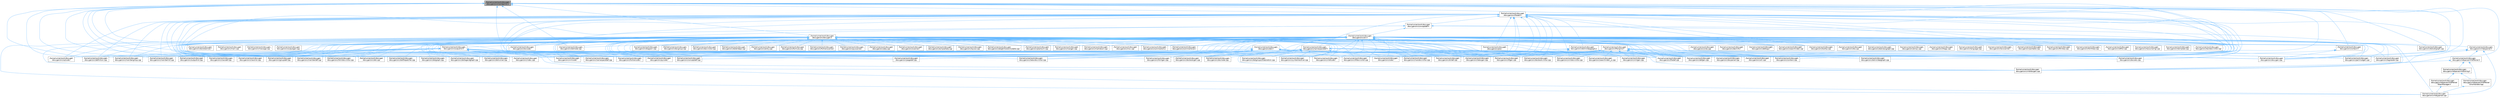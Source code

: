digraph "/home/runner/work/doxygen/doxygen/src/memberlist.h"
{
 // INTERACTIVE_SVG=YES
 // LATEX_PDF_SIZE
  bgcolor="transparent";
  edge [fontname=Helvetica,fontsize=10,labelfontname=Helvetica,labelfontsize=10];
  node [fontname=Helvetica,fontsize=10,shape=box,height=0.2,width=0.4];
  Node1 [label="/home/runner/work/doxygen\l/doxygen/src/memberlist.h",height=0.2,width=0.4,color="gray40", fillcolor="grey60", style="filled", fontcolor="black",tooltip=" "];
  Node1 -> Node2 [dir="back",color="steelblue1",style="solid"];
  Node2 [label="/home/runner/work/doxygen\l/doxygen/src/classdef.cpp",height=0.2,width=0.4,color="grey40", fillcolor="white", style="filled",URL="$de/d89/classdef_8cpp.html",tooltip=" "];
  Node1 -> Node3 [dir="back",color="steelblue1",style="solid"];
  Node3 [label="/home/runner/work/doxygen\l/doxygen/src/context.h",height=0.2,width=0.4,color="grey40", fillcolor="white", style="filled",URL="$dc/d1e/context_8h.html",tooltip=" "];
  Node3 -> Node4 [dir="back",color="steelblue1",style="solid"];
  Node4 [label="/home/runner/work/doxygen\l/doxygen/src/context.cpp",height=0.2,width=0.4,color="grey40", fillcolor="white", style="filled",URL="$db/d12/context_8cpp.html",tooltip=" "];
  Node3 -> Node5 [dir="back",color="steelblue1",style="solid"];
  Node5 [label="/home/runner/work/doxygen\l/doxygen/src/doxygen.cpp",height=0.2,width=0.4,color="grey40", fillcolor="white", style="filled",URL="$dc/d98/doxygen_8cpp.html",tooltip=" "];
  Node1 -> Node6 [dir="back",color="steelblue1",style="solid"];
  Node6 [label="/home/runner/work/doxygen\l/doxygen/src/defgen.cpp",height=0.2,width=0.4,color="grey40", fillcolor="white", style="filled",URL="$d3/d17/defgen_8cpp.html",tooltip=" "];
  Node1 -> Node7 [dir="back",color="steelblue1",style="solid"];
  Node7 [label="/home/runner/work/doxygen\l/doxygen/src/definition.cpp",height=0.2,width=0.4,color="grey40", fillcolor="white", style="filled",URL="$d3/dea/definition_8cpp.html",tooltip=" "];
  Node1 -> Node8 [dir="back",color="steelblue1",style="solid"];
  Node8 [label="/home/runner/work/doxygen\l/doxygen/src/docbookgen.cpp",height=0.2,width=0.4,color="grey40", fillcolor="white", style="filled",URL="$d8/d29/docbookgen_8cpp.html",tooltip=" "];
  Node1 -> Node9 [dir="back",color="steelblue1",style="solid"];
  Node9 [label="/home/runner/work/doxygen\l/doxygen/src/dotcallgraph.cpp",height=0.2,width=0.4,color="grey40", fillcolor="white", style="filled",URL="$d4/dd5/dotcallgraph_8cpp.html",tooltip=" "];
  Node1 -> Node10 [dir="back",color="steelblue1",style="solid"];
  Node10 [label="/home/runner/work/doxygen\l/doxygen/src/dotnode.cpp",height=0.2,width=0.4,color="grey40", fillcolor="white", style="filled",URL="$df/d58/dotnode_8cpp.html",tooltip=" "];
  Node1 -> Node5 [dir="back",color="steelblue1",style="solid"];
  Node1 -> Node11 [dir="back",color="steelblue1",style="solid"];
  Node11 [label="/home/runner/work/doxygen\l/doxygen/src/doxygen.h",height=0.2,width=0.4,color="grey40", fillcolor="white", style="filled",URL="$d1/da1/doxygen_8h.html",tooltip=" "];
  Node11 -> Node2 [dir="back",color="steelblue1",style="solid"];
  Node11 -> Node12 [dir="back",color="steelblue1",style="solid"];
  Node12 [label="/home/runner/work/doxygen\l/doxygen/src/classlist.cpp",height=0.2,width=0.4,color="grey40", fillcolor="white", style="filled",URL="$d6/d10/classlist_8cpp.html",tooltip=" "];
  Node11 -> Node13 [dir="back",color="steelblue1",style="solid"];
  Node13 [label="/home/runner/work/doxygen\l/doxygen/src/code.l",height=0.2,width=0.4,color="grey40", fillcolor="white", style="filled",URL="$da/d1f/code_8l.html",tooltip=" "];
  Node11 -> Node14 [dir="back",color="steelblue1",style="solid"];
  Node14 [label="/home/runner/work/doxygen\l/doxygen/src/commentcnv.l",height=0.2,width=0.4,color="grey40", fillcolor="white", style="filled",URL="$d0/d47/commentcnv_8l.html",tooltip=" "];
  Node11 -> Node15 [dir="back",color="steelblue1",style="solid"];
  Node15 [label="/home/runner/work/doxygen\l/doxygen/src/commentscan.l",height=0.2,width=0.4,color="grey40", fillcolor="white", style="filled",URL="$d7/d5f/commentscan_8l.html",tooltip=" "];
  Node11 -> Node16 [dir="back",color="steelblue1",style="solid"];
  Node16 [label="/home/runner/work/doxygen\l/doxygen/src/conceptdef.cpp",height=0.2,width=0.4,color="grey40", fillcolor="white", style="filled",URL="$d8/d0a/conceptdef_8cpp.html",tooltip=" "];
  Node11 -> Node4 [dir="back",color="steelblue1",style="solid"];
  Node11 -> Node6 [dir="back",color="steelblue1",style="solid"];
  Node11 -> Node7 [dir="back",color="steelblue1",style="solid"];
  Node11 -> Node17 [dir="back",color="steelblue1",style="solid"];
  Node17 [label="/home/runner/work/doxygen\l/doxygen/src/diagram.cpp",height=0.2,width=0.4,color="grey40", fillcolor="white", style="filled",URL="$da/d0d/diagram_8cpp.html",tooltip=" "];
  Node11 -> Node18 [dir="back",color="steelblue1",style="solid"];
  Node18 [label="/home/runner/work/doxygen\l/doxygen/src/dirdef.cpp",height=0.2,width=0.4,color="grey40", fillcolor="white", style="filled",URL="$d8/d52/dirdef_8cpp.html",tooltip=" "];
  Node11 -> Node8 [dir="back",color="steelblue1",style="solid"];
  Node11 -> Node19 [dir="back",color="steelblue1",style="solid"];
  Node19 [label="/home/runner/work/doxygen\l/doxygen/src/docbookvisitor.cpp",height=0.2,width=0.4,color="grey40", fillcolor="white", style="filled",URL="$dc/d05/docbookvisitor_8cpp.html",tooltip=" "];
  Node11 -> Node20 [dir="back",color="steelblue1",style="solid"];
  Node20 [label="/home/runner/work/doxygen\l/doxygen/src/docgroup.cpp",height=0.2,width=0.4,color="grey40", fillcolor="white", style="filled",URL="$d3/d36/docgroup_8cpp.html",tooltip=" "];
  Node11 -> Node21 [dir="back",color="steelblue1",style="solid"];
  Node21 [label="/home/runner/work/doxygen\l/doxygen/src/docnode.cpp",height=0.2,width=0.4,color="grey40", fillcolor="white", style="filled",URL="$d0/d2b/docnode_8cpp.html",tooltip=" "];
  Node11 -> Node22 [dir="back",color="steelblue1",style="solid"];
  Node22 [label="/home/runner/work/doxygen\l/doxygen/src/docparser.cpp",height=0.2,width=0.4,color="grey40", fillcolor="white", style="filled",URL="$da/d17/docparser_8cpp.html",tooltip=" "];
  Node11 -> Node23 [dir="back",color="steelblue1",style="solid"];
  Node23 [label="/home/runner/work/doxygen\l/doxygen/src/docsets.cpp",height=0.2,width=0.4,color="grey40", fillcolor="white", style="filled",URL="$d7/d8f/docsets_8cpp.html",tooltip=" "];
  Node11 -> Node24 [dir="back",color="steelblue1",style="solid"];
  Node24 [label="/home/runner/work/doxygen\l/doxygen/src/doctokenizer.l",height=0.2,width=0.4,color="grey40", fillcolor="white", style="filled",URL="$d1/d39/doctokenizer_8l.html",tooltip=" "];
  Node11 -> Node25 [dir="back",color="steelblue1",style="solid"];
  Node25 [label="/home/runner/work/doxygen\l/doxygen/src/docvisitor.cpp",height=0.2,width=0.4,color="grey40", fillcolor="white", style="filled",URL="$da/d39/docvisitor_8cpp.html",tooltip=" "];
  Node11 -> Node26 [dir="back",color="steelblue1",style="solid"];
  Node26 [label="/home/runner/work/doxygen\l/doxygen/src/dot.cpp",height=0.2,width=0.4,color="grey40", fillcolor="white", style="filled",URL="$de/daa/dot_8cpp.html",tooltip=" "];
  Node11 -> Node27 [dir="back",color="steelblue1",style="solid"];
  Node27 [label="/home/runner/work/doxygen\l/doxygen/src/dot.h",height=0.2,width=0.4,color="grey40", fillcolor="white", style="filled",URL="$d6/d4a/dot_8h.html",tooltip=" "];
  Node27 -> Node2 [dir="back",color="steelblue1",style="solid"];
  Node27 -> Node4 [dir="back",color="steelblue1",style="solid"];
  Node27 -> Node6 [dir="back",color="steelblue1",style="solid"];
  Node27 -> Node18 [dir="back",color="steelblue1",style="solid"];
  Node27 -> Node8 [dir="back",color="steelblue1",style="solid"];
  Node27 -> Node19 [dir="back",color="steelblue1",style="solid"];
  Node27 -> Node26 [dir="back",color="steelblue1",style="solid"];
  Node27 -> Node28 [dir="back",color="steelblue1",style="solid"];
  Node28 [label="/home/runner/work/doxygen\l/doxygen/src/dotfilepatcher.cpp",height=0.2,width=0.4,color="grey40", fillcolor="white", style="filled",URL="$d9/d92/dotfilepatcher_8cpp.html",tooltip=" "];
  Node27 -> Node29 [dir="back",color="steelblue1",style="solid"];
  Node29 [label="/home/runner/work/doxygen\l/doxygen/src/dotgraph.cpp",height=0.2,width=0.4,color="grey40", fillcolor="white", style="filled",URL="$de/d45/dotgraph_8cpp.html",tooltip=" "];
  Node27 -> Node30 [dir="back",color="steelblue1",style="solid"];
  Node30 [label="/home/runner/work/doxygen\l/doxygen/src/dotlegendgraph.cpp",height=0.2,width=0.4,color="grey40", fillcolor="white", style="filled",URL="$d4/d33/dotlegendgraph_8cpp.html",tooltip=" "];
  Node27 -> Node31 [dir="back",color="steelblue1",style="solid"];
  Node31 [label="/home/runner/work/doxygen\l/doxygen/src/dotrunner.cpp",height=0.2,width=0.4,color="grey40", fillcolor="white", style="filled",URL="$d1/dfe/dotrunner_8cpp.html",tooltip=" "];
  Node27 -> Node5 [dir="back",color="steelblue1",style="solid"];
  Node27 -> Node32 [dir="back",color="steelblue1",style="solid"];
  Node32 [label="/home/runner/work/doxygen\l/doxygen/src/filedef.cpp",height=0.2,width=0.4,color="grey40", fillcolor="white", style="filled",URL="$d6/ddc/filedef_8cpp.html",tooltip=" "];
  Node27 -> Node33 [dir="back",color="steelblue1",style="solid"];
  Node33 [label="/home/runner/work/doxygen\l/doxygen/src/groupdef.cpp",height=0.2,width=0.4,color="grey40", fillcolor="white", style="filled",URL="$d6/d42/groupdef_8cpp.html",tooltip=" "];
  Node27 -> Node34 [dir="back",color="steelblue1",style="solid"];
  Node34 [label="/home/runner/work/doxygen\l/doxygen/src/htmldocvisitor.cpp",height=0.2,width=0.4,color="grey40", fillcolor="white", style="filled",URL="$da/db0/htmldocvisitor_8cpp.html",tooltip=" "];
  Node27 -> Node35 [dir="back",color="steelblue1",style="solid"];
  Node35 [label="/home/runner/work/doxygen\l/doxygen/src/htmlgen.cpp",height=0.2,width=0.4,color="grey40", fillcolor="white", style="filled",URL="$d8/d6e/htmlgen_8cpp.html",tooltip=" "];
  Node27 -> Node36 [dir="back",color="steelblue1",style="solid"];
  Node36 [label="/home/runner/work/doxygen\l/doxygen/src/index.cpp",height=0.2,width=0.4,color="grey40", fillcolor="white", style="filled",URL="$db/d14/index_8cpp.html",tooltip="This file contains functions for the various index pages."];
  Node27 -> Node37 [dir="back",color="steelblue1",style="solid"];
  Node37 [label="/home/runner/work/doxygen\l/doxygen/src/latexdocvisitor.cpp",height=0.2,width=0.4,color="grey40", fillcolor="white", style="filled",URL="$d1/d4e/latexdocvisitor_8cpp.html",tooltip=" "];
  Node27 -> Node38 [dir="back",color="steelblue1",style="solid"];
  Node38 [label="/home/runner/work/doxygen\l/doxygen/src/latexgen.cpp",height=0.2,width=0.4,color="grey40", fillcolor="white", style="filled",URL="$d4/d42/latexgen_8cpp.html",tooltip=" "];
  Node27 -> Node39 [dir="back",color="steelblue1",style="solid"];
  Node39 [label="/home/runner/work/doxygen\l/doxygen/src/mandocvisitor.cpp",height=0.2,width=0.4,color="grey40", fillcolor="white", style="filled",URL="$d8/dde/mandocvisitor_8cpp.html",tooltip=" "];
  Node27 -> Node40 [dir="back",color="steelblue1",style="solid"];
  Node40 [label="/home/runner/work/doxygen\l/doxygen/src/memberdef.cpp",height=0.2,width=0.4,color="grey40", fillcolor="white", style="filled",URL="$d0/d72/memberdef_8cpp.html",tooltip=" "];
  Node27 -> Node41 [dir="back",color="steelblue1",style="solid"];
  Node41 [label="/home/runner/work/doxygen\l/doxygen/src/rtfdocvisitor.cpp",height=0.2,width=0.4,color="grey40", fillcolor="white", style="filled",URL="$de/d9a/rtfdocvisitor_8cpp.html",tooltip=" "];
  Node27 -> Node42 [dir="back",color="steelblue1",style="solid"];
  Node42 [label="/home/runner/work/doxygen\l/doxygen/src/rtfgen.cpp",height=0.2,width=0.4,color="grey40", fillcolor="white", style="filled",URL="$d0/d9c/rtfgen_8cpp.html",tooltip=" "];
  Node27 -> Node43 [dir="back",color="steelblue1",style="solid"];
  Node43 [label="/home/runner/work/doxygen\l/doxygen/src/xmldocvisitor.cpp",height=0.2,width=0.4,color="grey40", fillcolor="white", style="filled",URL="$dd/db6/xmldocvisitor_8cpp.html",tooltip=" "];
  Node27 -> Node44 [dir="back",color="steelblue1",style="solid"];
  Node44 [label="/home/runner/work/doxygen\l/doxygen/src/xmlgen.cpp",height=0.2,width=0.4,color="grey40", fillcolor="white", style="filled",URL="$d0/dc3/xmlgen_8cpp.html",tooltip=" "];
  Node11 -> Node45 [dir="back",color="steelblue1",style="solid"];
  Node45 [label="/home/runner/work/doxygen\l/doxygen/src/dotdirdeps.cpp",height=0.2,width=0.4,color="grey40", fillcolor="white", style="filled",URL="$da/d45/dotdirdeps_8cpp.html",tooltip=" "];
  Node11 -> Node28 [dir="back",color="steelblue1",style="solid"];
  Node11 -> Node46 [dir="back",color="steelblue1",style="solid"];
  Node46 [label="/home/runner/work/doxygen\l/doxygen/src/dotgfxhierarchytable.cpp",height=0.2,width=0.4,color="grey40", fillcolor="white", style="filled",URL="$d4/d09/dotgfxhierarchytable_8cpp.html",tooltip=" "];
  Node11 -> Node29 [dir="back",color="steelblue1",style="solid"];
  Node11 -> Node47 [dir="back",color="steelblue1",style="solid"];
  Node47 [label="/home/runner/work/doxygen\l/doxygen/src/dotgroupcollaboration.cpp",height=0.2,width=0.4,color="grey40", fillcolor="white", style="filled",URL="$d1/d86/dotgroupcollaboration_8cpp.html",tooltip=" "];
  Node11 -> Node30 [dir="back",color="steelblue1",style="solid"];
  Node11 -> Node10 [dir="back",color="steelblue1",style="solid"];
  Node11 -> Node31 [dir="back",color="steelblue1",style="solid"];
  Node11 -> Node5 [dir="back",color="steelblue1",style="solid"];
  Node11 -> Node48 [dir="back",color="steelblue1",style="solid"];
  Node48 [label="/home/runner/work/doxygen\l/doxygen/src/eclipsehelp.cpp",height=0.2,width=0.4,color="grey40", fillcolor="white", style="filled",URL="$d8/d56/eclipsehelp_8cpp.html",tooltip=" "];
  Node11 -> Node49 [dir="back",color="steelblue1",style="solid"];
  Node49 [label="/home/runner/work/doxygen\l/doxygen/src/entry.cpp",height=0.2,width=0.4,color="grey40", fillcolor="white", style="filled",URL="$d2/dd2/entry_8cpp.html",tooltip=" "];
  Node11 -> Node32 [dir="back",color="steelblue1",style="solid"];
  Node11 -> Node50 [dir="back",color="steelblue1",style="solid"];
  Node50 [label="/home/runner/work/doxygen\l/doxygen/src/formula.cpp",height=0.2,width=0.4,color="grey40", fillcolor="white", style="filled",URL="$d7/d5b/formula_8cpp.html",tooltip=" "];
  Node11 -> Node51 [dir="back",color="steelblue1",style="solid"];
  Node51 [label="/home/runner/work/doxygen\l/doxygen/src/fortrancode.l",height=0.2,width=0.4,color="grey40", fillcolor="white", style="filled",URL="$d9/d5b/fortrancode_8l.html",tooltip=" "];
  Node11 -> Node52 [dir="back",color="steelblue1",style="solid"];
  Node52 [label="/home/runner/work/doxygen\l/doxygen/src/fortranscanner.l",height=0.2,width=0.4,color="grey40", fillcolor="white", style="filled",URL="$dd/d00/fortranscanner_8l.html",tooltip=" "];
  Node11 -> Node53 [dir="back",color="steelblue1",style="solid"];
  Node53 [label="/home/runner/work/doxygen\l/doxygen/src/ftvhelp.cpp",height=0.2,width=0.4,color="grey40", fillcolor="white", style="filled",URL="$db/d41/ftvhelp_8cpp.html",tooltip=" "];
  Node11 -> Node33 [dir="back",color="steelblue1",style="solid"];
  Node11 -> Node34 [dir="back",color="steelblue1",style="solid"];
  Node11 -> Node35 [dir="back",color="steelblue1",style="solid"];
  Node11 -> Node54 [dir="back",color="steelblue1",style="solid"];
  Node54 [label="/home/runner/work/doxygen\l/doxygen/src/htmlhelp.cpp",height=0.2,width=0.4,color="grey40", fillcolor="white", style="filled",URL="$d3/d4b/htmlhelp_8cpp.html",tooltip=" "];
  Node11 -> Node36 [dir="back",color="steelblue1",style="solid"];
  Node11 -> Node37 [dir="back",color="steelblue1",style="solid"];
  Node11 -> Node38 [dir="back",color="steelblue1",style="solid"];
  Node11 -> Node55 [dir="back",color="steelblue1",style="solid"];
  Node55 [label="/home/runner/work/doxygen\l/doxygen/src/layout.cpp",height=0.2,width=0.4,color="grey40", fillcolor="white", style="filled",URL="$db/d16/layout_8cpp.html",tooltip=" "];
  Node11 -> Node56 [dir="back",color="steelblue1",style="solid"];
  Node56 [label="/home/runner/work/doxygen\l/doxygen/src/lexcode.l",height=0.2,width=0.4,color="grey40", fillcolor="white", style="filled",URL="$d0/d7e/lexcode_8l.html",tooltip=" "];
  Node11 -> Node57 [dir="back",color="steelblue1",style="solid"];
  Node57 [label="/home/runner/work/doxygen\l/doxygen/src/main.cpp",height=0.2,width=0.4,color="grey40", fillcolor="white", style="filled",URL="$df/d0a/main_8cpp.html",tooltip="main entry point for doxygen"];
  Node11 -> Node39 [dir="back",color="steelblue1",style="solid"];
  Node11 -> Node58 [dir="back",color="steelblue1",style="solid"];
  Node58 [label="/home/runner/work/doxygen\l/doxygen/src/mangen.cpp",height=0.2,width=0.4,color="grey40", fillcolor="white", style="filled",URL="$d7/de7/mangen_8cpp.html",tooltip=" "];
  Node11 -> Node59 [dir="back",color="steelblue1",style="solid"];
  Node59 [label="/home/runner/work/doxygen\l/doxygen/src/markdown.cpp",height=0.2,width=0.4,color="grey40", fillcolor="white", style="filled",URL="$de/d04/markdown_8cpp.html",tooltip=" "];
  Node11 -> Node40 [dir="back",color="steelblue1",style="solid"];
  Node11 -> Node60 [dir="back",color="steelblue1",style="solid"];
  Node60 [label="/home/runner/work/doxygen\l/doxygen/src/membergroup.cpp",height=0.2,width=0.4,color="grey40", fillcolor="white", style="filled",URL="$d6/d18/membergroup_8cpp.html",tooltip=" "];
  Node11 -> Node61 [dir="back",color="steelblue1",style="solid"];
  Node61 [label="/home/runner/work/doxygen\l/doxygen/src/memberlist.cpp",height=0.2,width=0.4,color="grey40", fillcolor="white", style="filled",URL="$d0/d14/memberlist_8cpp.html",tooltip=" "];
  Node11 -> Node62 [dir="back",color="steelblue1",style="solid"];
  Node62 [label="/home/runner/work/doxygen\l/doxygen/src/message.cpp",height=0.2,width=0.4,color="grey40", fillcolor="white", style="filled",URL="$d8/d6a/message_8cpp.html",tooltip=" "];
  Node11 -> Node63 [dir="back",color="steelblue1",style="solid"];
  Node63 [label="/home/runner/work/doxygen\l/doxygen/src/msc.cpp",height=0.2,width=0.4,color="grey40", fillcolor="white", style="filled",URL="$db/d33/msc_8cpp.html",tooltip=" "];
  Node11 -> Node64 [dir="back",color="steelblue1",style="solid"];
  Node64 [label="/home/runner/work/doxygen\l/doxygen/src/namespacedef.cpp",height=0.2,width=0.4,color="grey40", fillcolor="white", style="filled",URL="$d7/d1c/namespacedef_8cpp.html",tooltip=" "];
  Node11 -> Node65 [dir="back",color="steelblue1",style="solid"];
  Node65 [label="/home/runner/work/doxygen\l/doxygen/src/outputgen.cpp",height=0.2,width=0.4,color="grey40", fillcolor="white", style="filled",URL="$d0/d17/outputgen_8cpp.html",tooltip=" "];
  Node11 -> Node66 [dir="back",color="steelblue1",style="solid"];
  Node66 [label="/home/runner/work/doxygen\l/doxygen/src/outputlist.cpp",height=0.2,width=0.4,color="grey40", fillcolor="white", style="filled",URL="$db/dd8/outputlist_8cpp.html",tooltip=" "];
  Node11 -> Node67 [dir="back",color="steelblue1",style="solid"];
  Node67 [label="/home/runner/work/doxygen\l/doxygen/src/outputlist.h",height=0.2,width=0.4,color="grey40", fillcolor="white", style="filled",URL="$d2/db9/outputlist_8h.html",tooltip=" "];
  Node67 -> Node2 [dir="back",color="steelblue1",style="solid"];
  Node67 -> Node12 [dir="back",color="steelblue1",style="solid"];
  Node67 -> Node13 [dir="back",color="steelblue1",style="solid"];
  Node67 -> Node16 [dir="back",color="steelblue1",style="solid"];
  Node67 -> Node7 [dir="back",color="steelblue1",style="solid"];
  Node67 -> Node18 [dir="back",color="steelblue1",style="solid"];
  Node67 -> Node5 [dir="back",color="steelblue1",style="solid"];
  Node67 -> Node32 [dir="back",color="steelblue1",style="solid"];
  Node67 -> Node51 [dir="back",color="steelblue1",style="solid"];
  Node67 -> Node33 [dir="back",color="steelblue1",style="solid"];
  Node67 -> Node36 [dir="back",color="steelblue1",style="solid"];
  Node67 -> Node40 [dir="back",color="steelblue1",style="solid"];
  Node67 -> Node60 [dir="back",color="steelblue1",style="solid"];
  Node67 -> Node61 [dir="back",color="steelblue1",style="solid"];
  Node67 -> Node64 [dir="back",color="steelblue1",style="solid"];
  Node67 -> Node66 [dir="back",color="steelblue1",style="solid"];
  Node67 -> Node68 [dir="back",color="steelblue1",style="solid"];
  Node68 [label="/home/runner/work/doxygen\l/doxygen/src/pagedef.cpp",height=0.2,width=0.4,color="grey40", fillcolor="white", style="filled",URL="$d9/db4/pagedef_8cpp.html",tooltip=" "];
  Node67 -> Node69 [dir="back",color="steelblue1",style="solid"];
  Node69 [label="/home/runner/work/doxygen\l/doxygen/src/pycode.l",height=0.2,width=0.4,color="grey40", fillcolor="white", style="filled",URL="$d3/ded/pycode_8l.html",tooltip=" "];
  Node67 -> Node70 [dir="back",color="steelblue1",style="solid"];
  Node70 [label="/home/runner/work/doxygen\l/doxygen/src/sqlcode.l",height=0.2,width=0.4,color="grey40", fillcolor="white", style="filled",URL="$d2/dda/sqlcode_8l.html",tooltip=" "];
  Node67 -> Node71 [dir="back",color="steelblue1",style="solid"];
  Node71 [label="/home/runner/work/doxygen\l/doxygen/src/util.cpp",height=0.2,width=0.4,color="grey40", fillcolor="white", style="filled",URL="$df/d2d/util_8cpp.html",tooltip=" "];
  Node67 -> Node72 [dir="back",color="steelblue1",style="solid"];
  Node72 [label="/home/runner/work/doxygen\l/doxygen/src/vhdlcode.l",height=0.2,width=0.4,color="grey40", fillcolor="white", style="filled",URL="$d5/d6a/vhdlcode_8l.html",tooltip=" "];
  Node67 -> Node73 [dir="back",color="steelblue1",style="solid"];
  Node73 [label="/home/runner/work/doxygen\l/doxygen/src/vhdldocgen.cpp",height=0.2,width=0.4,color="grey40", fillcolor="white", style="filled",URL="$de/dea/vhdldocgen_8cpp.html",tooltip=" "];
  Node67 -> Node74 [dir="back",color="steelblue1",style="solid"];
  Node74 [label="/home/runner/work/doxygen\l/doxygen/src/vhdljjparser.cpp",height=0.2,width=0.4,color="grey40", fillcolor="white", style="filled",URL="$d1/d86/vhdljjparser_8cpp.html",tooltip=" "];
  Node67 -> Node75 [dir="back",color="steelblue1",style="solid"];
  Node75 [label="/home/runner/work/doxygen\l/doxygen/src/xmlcode.l",height=0.2,width=0.4,color="grey40", fillcolor="white", style="filled",URL="$dc/dc1/xmlcode_8l.html",tooltip=" "];
  Node11 -> Node68 [dir="back",color="steelblue1",style="solid"];
  Node11 -> Node76 [dir="back",color="steelblue1",style="solid"];
  Node76 [label="/home/runner/work/doxygen\l/doxygen/src/perlmodgen.cpp",height=0.2,width=0.4,color="grey40", fillcolor="white", style="filled",URL="$de/dd0/perlmodgen_8cpp.html",tooltip=" "];
  Node11 -> Node77 [dir="back",color="steelblue1",style="solid"];
  Node77 [label="/home/runner/work/doxygen\l/doxygen/src/plantuml.cpp",height=0.2,width=0.4,color="grey40", fillcolor="white", style="filled",URL="$d7/d5b/plantuml_8cpp.html",tooltip=" "];
  Node11 -> Node78 [dir="back",color="steelblue1",style="solid"];
  Node78 [label="/home/runner/work/doxygen\l/doxygen/src/pre.l",height=0.2,width=0.4,color="grey40", fillcolor="white", style="filled",URL="$d0/da7/pre_8l.html",tooltip=" "];
  Node11 -> Node69 [dir="back",color="steelblue1",style="solid"];
  Node11 -> Node79 [dir="back",color="steelblue1",style="solid"];
  Node79 [label="/home/runner/work/doxygen\l/doxygen/src/pyscanner.l",height=0.2,width=0.4,color="grey40", fillcolor="white", style="filled",URL="$de/d2b/pyscanner_8l.html",tooltip=" "];
  Node11 -> Node80 [dir="back",color="steelblue1",style="solid"];
  Node80 [label="/home/runner/work/doxygen\l/doxygen/src/qhp.cpp",height=0.2,width=0.4,color="grey40", fillcolor="white", style="filled",URL="$d9/d45/qhp_8cpp.html",tooltip=" "];
  Node11 -> Node41 [dir="back",color="steelblue1",style="solid"];
  Node11 -> Node42 [dir="back",color="steelblue1",style="solid"];
  Node11 -> Node81 [dir="back",color="steelblue1",style="solid"];
  Node81 [label="/home/runner/work/doxygen\l/doxygen/src/scanner.l",height=0.2,width=0.4,color="grey40", fillcolor="white", style="filled",URL="$da/d11/scanner_8l.html",tooltip=" "];
  Node11 -> Node82 [dir="back",color="steelblue1",style="solid"];
  Node82 [label="/home/runner/work/doxygen\l/doxygen/src/searchindex.cpp",height=0.2,width=0.4,color="grey40", fillcolor="white", style="filled",URL="$d7/d79/searchindex_8cpp.html",tooltip=" "];
  Node11 -> Node83 [dir="back",color="steelblue1",style="solid"];
  Node83 [label="/home/runner/work/doxygen\l/doxygen/src/searchindex_js.cpp",height=0.2,width=0.4,color="grey40", fillcolor="white", style="filled",URL="$d9/d2f/searchindex__js_8cpp.html",tooltip=" "];
  Node11 -> Node70 [dir="back",color="steelblue1",style="solid"];
  Node11 -> Node84 [dir="back",color="steelblue1",style="solid"];
  Node84 [label="/home/runner/work/doxygen\l/doxygen/src/symbolresolver.cpp",height=0.2,width=0.4,color="grey40", fillcolor="white", style="filled",URL="$d2/d99/symbolresolver_8cpp.html",tooltip=" "];
  Node11 -> Node85 [dir="back",color="steelblue1",style="solid"];
  Node85 [label="/home/runner/work/doxygen\l/doxygen/src/tagreader.cpp",height=0.2,width=0.4,color="grey40", fillcolor="white", style="filled",URL="$d4/d7b/tagreader_8cpp.html",tooltip=" "];
  Node11 -> Node86 [dir="back",color="steelblue1",style="solid"];
  Node86 [label="/home/runner/work/doxygen\l/doxygen/src/tooltip.cpp",height=0.2,width=0.4,color="grey40", fillcolor="white", style="filled",URL="$d7/d56/tooltip_8cpp.html",tooltip=" "];
  Node11 -> Node71 [dir="back",color="steelblue1",style="solid"];
  Node11 -> Node72 [dir="back",color="steelblue1",style="solid"];
  Node11 -> Node73 [dir="back",color="steelblue1",style="solid"];
  Node11 -> Node74 [dir="back",color="steelblue1",style="solid"];
  Node11 -> Node75 [dir="back",color="steelblue1",style="solid"];
  Node11 -> Node43 [dir="back",color="steelblue1",style="solid"];
  Node11 -> Node44 [dir="back",color="steelblue1",style="solid"];
  Node1 -> Node32 [dir="back",color="steelblue1",style="solid"];
  Node1 -> Node87 [dir="back",color="steelblue1",style="solid"];
  Node87 [label="/home/runner/work/doxygen\l/doxygen/src/filedef.h",height=0.2,width=0.4,color="grey40", fillcolor="white", style="filled",URL="$d4/d3a/filedef_8h.html",tooltip=" "];
  Node87 -> Node2 [dir="back",color="steelblue1",style="solid"];
  Node87 -> Node13 [dir="back",color="steelblue1",style="solid"];
  Node87 -> Node88 [dir="back",color="steelblue1",style="solid"];
  Node88 [label="/home/runner/work/doxygen\l/doxygen/src/conceptdef.h",height=0.2,width=0.4,color="grey40", fillcolor="white", style="filled",URL="$da/df1/conceptdef_8h.html",tooltip=" "];
  Node88 -> Node16 [dir="back",color="steelblue1",style="solid"];
  Node88 -> Node5 [dir="back",color="steelblue1",style="solid"];
  Node88 -> Node32 [dir="back",color="steelblue1",style="solid"];
  Node88 -> Node64 [dir="back",color="steelblue1",style="solid"];
  Node88 -> Node89 [dir="back",color="steelblue1",style="solid"];
  Node89 [label="/home/runner/work/doxygen\l/doxygen/src/util.h",height=0.2,width=0.4,color="grey40", fillcolor="white", style="filled",URL="$d8/d3c/util_8h.html",tooltip="A bunch of utility functions."];
  Node89 -> Node90 [dir="back",color="steelblue1",style="solid"];
  Node90 [label="/home/runner/work/doxygen\l/doxygen/src/cite.cpp",height=0.2,width=0.4,color="grey40", fillcolor="white", style="filled",URL="$d5/d0b/cite_8cpp.html",tooltip=" "];
  Node89 -> Node2 [dir="back",color="steelblue1",style="solid"];
  Node89 -> Node12 [dir="back",color="steelblue1",style="solid"];
  Node89 -> Node13 [dir="back",color="steelblue1",style="solid"];
  Node89 -> Node14 [dir="back",color="steelblue1",style="solid"];
  Node89 -> Node15 [dir="back",color="steelblue1",style="solid"];
  Node89 -> Node16 [dir="back",color="steelblue1",style="solid"];
  Node89 -> Node4 [dir="back",color="steelblue1",style="solid"];
  Node89 -> Node91 [dir="back",color="steelblue1",style="solid"];
  Node91 [label="/home/runner/work/doxygen\l/doxygen/src/declinfo.l",height=0.2,width=0.4,color="grey40", fillcolor="white", style="filled",URL="$d8/d0f/declinfo_8l.html",tooltip=" "];
  Node89 -> Node92 [dir="back",color="steelblue1",style="solid"];
  Node92 [label="/home/runner/work/doxygen\l/doxygen/src/defargs.l",height=0.2,width=0.4,color="grey40", fillcolor="white", style="filled",URL="$de/df3/defargs_8l.html",tooltip=" "];
  Node89 -> Node6 [dir="back",color="steelblue1",style="solid"];
  Node89 -> Node7 [dir="back",color="steelblue1",style="solid"];
  Node89 -> Node93 [dir="back",color="steelblue1",style="solid"];
  Node93 [label="/home/runner/work/doxygen\l/doxygen/src/dia.cpp",height=0.2,width=0.4,color="grey40", fillcolor="white", style="filled",URL="$d1/df5/dia_8cpp.html",tooltip=" "];
  Node89 -> Node17 [dir="back",color="steelblue1",style="solid"];
  Node89 -> Node18 [dir="back",color="steelblue1",style="solid"];
  Node89 -> Node8 [dir="back",color="steelblue1",style="solid"];
  Node89 -> Node19 [dir="back",color="steelblue1",style="solid"];
  Node89 -> Node20 [dir="back",color="steelblue1",style="solid"];
  Node89 -> Node21 [dir="back",color="steelblue1",style="solid"];
  Node89 -> Node22 [dir="back",color="steelblue1",style="solid"];
  Node89 -> Node23 [dir="back",color="steelblue1",style="solid"];
  Node89 -> Node25 [dir="back",color="steelblue1",style="solid"];
  Node89 -> Node26 [dir="back",color="steelblue1",style="solid"];
  Node89 -> Node9 [dir="back",color="steelblue1",style="solid"];
  Node89 -> Node94 [dir="back",color="steelblue1",style="solid"];
  Node94 [label="/home/runner/work/doxygen\l/doxygen/src/dotclassgraph.cpp",height=0.2,width=0.4,color="grey40", fillcolor="white", style="filled",URL="$d4/dcd/dotclassgraph_8cpp.html",tooltip=" "];
  Node89 -> Node45 [dir="back",color="steelblue1",style="solid"];
  Node89 -> Node28 [dir="back",color="steelblue1",style="solid"];
  Node89 -> Node46 [dir="back",color="steelblue1",style="solid"];
  Node89 -> Node29 [dir="back",color="steelblue1",style="solid"];
  Node89 -> Node47 [dir="back",color="steelblue1",style="solid"];
  Node89 -> Node95 [dir="back",color="steelblue1",style="solid"];
  Node95 [label="/home/runner/work/doxygen\l/doxygen/src/dotincldepgraph.cpp",height=0.2,width=0.4,color="grey40", fillcolor="white", style="filled",URL="$da/d57/dotincldepgraph_8cpp.html",tooltip=" "];
  Node89 -> Node30 [dir="back",color="steelblue1",style="solid"];
  Node89 -> Node10 [dir="back",color="steelblue1",style="solid"];
  Node89 -> Node31 [dir="back",color="steelblue1",style="solid"];
  Node89 -> Node5 [dir="back",color="steelblue1",style="solid"];
  Node89 -> Node48 [dir="back",color="steelblue1",style="solid"];
  Node89 -> Node96 [dir="back",color="steelblue1",style="solid"];
  Node96 [label="/home/runner/work/doxygen\l/doxygen/src/emoji.cpp",height=0.2,width=0.4,color="grey40", fillcolor="white", style="filled",URL="$d2/d38/emoji_8cpp.html",tooltip=" "];
  Node89 -> Node49 [dir="back",color="steelblue1",style="solid"];
  Node89 -> Node32 [dir="back",color="steelblue1",style="solid"];
  Node89 -> Node97 [dir="back",color="steelblue1",style="solid"];
  Node97 [label="/home/runner/work/doxygen\l/doxygen/src/filename.h",height=0.2,width=0.4,color="grey40", fillcolor="white", style="filled",URL="$dc/dd6/filename_8h.html",tooltip=" "];
  Node97 -> Node13 [dir="back",color="steelblue1",style="solid"];
  Node97 -> Node4 [dir="back",color="steelblue1",style="solid"];
  Node97 -> Node6 [dir="back",color="steelblue1",style="solid"];
  Node97 -> Node18 [dir="back",color="steelblue1",style="solid"];
  Node97 -> Node8 [dir="back",color="steelblue1",style="solid"];
  Node97 -> Node19 [dir="back",color="steelblue1",style="solid"];
  Node97 -> Node5 [dir="back",color="steelblue1",style="solid"];
  Node97 -> Node32 [dir="back",color="steelblue1",style="solid"];
  Node97 -> Node36 [dir="back",color="steelblue1",style="solid"];
  Node97 -> Node38 [dir="back",color="steelblue1",style="solid"];
  Node97 -> Node76 [dir="back",color="steelblue1",style="solid"];
  Node97 -> Node42 [dir="back",color="steelblue1",style="solid"];
  Node97 -> Node83 [dir="back",color="steelblue1",style="solid"];
  Node97 -> Node85 [dir="back",color="steelblue1",style="solid"];
  Node97 -> Node71 [dir="back",color="steelblue1",style="solid"];
  Node97 -> Node73 [dir="back",color="steelblue1",style="solid"];
  Node97 -> Node43 [dir="back",color="steelblue1",style="solid"];
  Node97 -> Node44 [dir="back",color="steelblue1",style="solid"];
  Node89 -> Node50 [dir="back",color="steelblue1",style="solid"];
  Node89 -> Node51 [dir="back",color="steelblue1",style="solid"];
  Node89 -> Node52 [dir="back",color="steelblue1",style="solid"];
  Node89 -> Node53 [dir="back",color="steelblue1",style="solid"];
  Node89 -> Node33 [dir="back",color="steelblue1",style="solid"];
  Node89 -> Node98 [dir="back",color="steelblue1",style="solid"];
  Node98 [label="/home/runner/work/doxygen\l/doxygen/src/htags.cpp",height=0.2,width=0.4,color="grey40", fillcolor="white", style="filled",URL="$d9/db7/htags_8cpp.html",tooltip=" "];
  Node89 -> Node34 [dir="back",color="steelblue1",style="solid"];
  Node89 -> Node35 [dir="back",color="steelblue1",style="solid"];
  Node89 -> Node54 [dir="back",color="steelblue1",style="solid"];
  Node89 -> Node36 [dir="back",color="steelblue1",style="solid"];
  Node89 -> Node99 [dir="back",color="steelblue1",style="solid"];
  Node99 [label="/home/runner/work/doxygen\l/doxygen/src/language.cpp",height=0.2,width=0.4,color="grey40", fillcolor="white", style="filled",URL="$d2/d48/language_8cpp.html",tooltip=" "];
  Node89 -> Node37 [dir="back",color="steelblue1",style="solid"];
  Node89 -> Node38 [dir="back",color="steelblue1",style="solid"];
  Node89 -> Node55 [dir="back",color="steelblue1",style="solid"];
  Node89 -> Node100 [dir="back",color="steelblue1",style="solid"];
  Node100 [label="/home/runner/work/doxygen\l/doxygen/src/lexscanner.l",height=0.2,width=0.4,color="grey40", fillcolor="white", style="filled",URL="$d4/d7d/lexscanner_8l.html",tooltip=" "];
  Node89 -> Node39 [dir="back",color="steelblue1",style="solid"];
  Node89 -> Node58 [dir="back",color="steelblue1",style="solid"];
  Node89 -> Node59 [dir="back",color="steelblue1",style="solid"];
  Node89 -> Node40 [dir="back",color="steelblue1",style="solid"];
  Node89 -> Node60 [dir="back",color="steelblue1",style="solid"];
  Node89 -> Node61 [dir="back",color="steelblue1",style="solid"];
  Node89 -> Node63 [dir="back",color="steelblue1",style="solid"];
  Node89 -> Node64 [dir="back",color="steelblue1",style="solid"];
  Node89 -> Node68 [dir="back",color="steelblue1",style="solid"];
  Node89 -> Node76 [dir="back",color="steelblue1",style="solid"];
  Node89 -> Node77 [dir="back",color="steelblue1",style="solid"];
  Node89 -> Node101 [dir="back",color="steelblue1",style="solid"];
  Node101 [label="/home/runner/work/doxygen\l/doxygen/src/portable.cpp",height=0.2,width=0.4,color="grey40", fillcolor="white", style="filled",URL="$d0/d1c/portable_8cpp.html",tooltip=" "];
  Node89 -> Node78 [dir="back",color="steelblue1",style="solid"];
  Node89 -> Node69 [dir="back",color="steelblue1",style="solid"];
  Node89 -> Node79 [dir="back",color="steelblue1",style="solid"];
  Node89 -> Node80 [dir="back",color="steelblue1",style="solid"];
  Node89 -> Node102 [dir="back",color="steelblue1",style="solid"];
  Node102 [label="/home/runner/work/doxygen\l/doxygen/src/reflist.cpp",height=0.2,width=0.4,color="grey40", fillcolor="white", style="filled",URL="$d4/d09/reflist_8cpp.html",tooltip=" "];
  Node89 -> Node103 [dir="back",color="steelblue1",style="solid"];
  Node103 [label="/home/runner/work/doxygen\l/doxygen/src/resourcemgr.cpp",height=0.2,width=0.4,color="grey40", fillcolor="white", style="filled",URL="$d6/dde/resourcemgr_8cpp.html",tooltip=" "];
  Node89 -> Node41 [dir="back",color="steelblue1",style="solid"];
  Node89 -> Node42 [dir="back",color="steelblue1",style="solid"];
  Node89 -> Node81 [dir="back",color="steelblue1",style="solid"];
  Node89 -> Node82 [dir="back",color="steelblue1",style="solid"];
  Node89 -> Node83 [dir="back",color="steelblue1",style="solid"];
  Node89 -> Node70 [dir="back",color="steelblue1",style="solid"];
  Node89 -> Node84 [dir="back",color="steelblue1",style="solid"];
  Node89 -> Node85 [dir="back",color="steelblue1",style="solid"];
  Node89 -> Node104 [dir="back",color="steelblue1",style="solid"];
  Node104 [label="/home/runner/work/doxygen\l/doxygen/src/template.cpp",height=0.2,width=0.4,color="grey40", fillcolor="white", style="filled",URL="$df/d54/template_8cpp.html",tooltip=" "];
  Node89 -> Node105 [dir="back",color="steelblue1",style="solid"];
  Node105 [label="/home/runner/work/doxygen\l/doxygen/src/textdocvisitor.cpp",height=0.2,width=0.4,color="grey40", fillcolor="white", style="filled",URL="$d3/da6/textdocvisitor_8cpp.html",tooltip=" "];
  Node89 -> Node86 [dir="back",color="steelblue1",style="solid"];
  Node89 -> Node71 [dir="back",color="steelblue1",style="solid"];
  Node89 -> Node72 [dir="back",color="steelblue1",style="solid"];
  Node89 -> Node73 [dir="back",color="steelblue1",style="solid"];
  Node89 -> Node74 [dir="back",color="steelblue1",style="solid"];
  Node89 -> Node106 [dir="back",color="steelblue1",style="solid"];
  Node106 [label="/home/runner/work/doxygen\l/doxygen/src/vhdljjparser.h",height=0.2,width=0.4,color="grey40", fillcolor="white", style="filled",URL="$d2/d55/vhdljjparser_8h.html",tooltip=" "];
  Node106 -> Node5 [dir="back",color="steelblue1",style="solid"];
  Node106 -> Node73 [dir="back",color="steelblue1",style="solid"];
  Node106 -> Node74 [dir="back",color="steelblue1",style="solid"];
  Node106 -> Node107 [dir="back",color="steelblue1",style="solid"];
  Node107 [label="/home/runner/work/doxygen\l/doxygen/vhdlparser/VhdlParser.h",height=0.2,width=0.4,color="grey40", fillcolor="white", style="filled",URL="$d5/df9/_vhdl_parser_8h.html",tooltip=" "];
  Node107 -> Node73 [dir="back",color="steelblue1",style="solid"];
  Node107 -> Node108 [dir="back",color="steelblue1",style="solid"];
  Node108 [label="/home/runner/work/doxygen\l/doxygen/vhdlparser/VhdlParser\lErrorHandler.hpp",height=0.2,width=0.4,color="grey40", fillcolor="white", style="filled",URL="$d2/dc3/_vhdl_parser_error_handler_8hpp.html",tooltip=" "];
  Node108 -> Node74 [dir="back",color="steelblue1",style="solid"];
  Node107 -> Node109 [dir="back",color="steelblue1",style="solid"];
  Node109 [label="/home/runner/work/doxygen\l/doxygen/vhdlparser/vhdlstring.h",height=0.2,width=0.4,color="grey40", fillcolor="white", style="filled",URL="$d9/d48/vhdlstring_8h.html",tooltip=" "];
  Node109 -> Node108 [dir="back",color="steelblue1",style="solid"];
  Node109 -> Node110 [dir="back",color="steelblue1",style="solid"];
  Node110 [label="/home/runner/work/doxygen\l/doxygen/vhdlparser/VhdlParser\lTokenManager.h",height=0.2,width=0.4,color="grey40", fillcolor="white", style="filled",URL="$d7/dad/_vhdl_parser_token_manager_8h.html",tooltip=" "];
  Node110 -> Node74 [dir="back",color="steelblue1",style="solid"];
  Node89 -> Node75 [dir="back",color="steelblue1",style="solid"];
  Node89 -> Node43 [dir="back",color="steelblue1",style="solid"];
  Node89 -> Node44 [dir="back",color="steelblue1",style="solid"];
  Node87 -> Node4 [dir="back",color="steelblue1",style="solid"];
  Node87 -> Node6 [dir="back",color="steelblue1",style="solid"];
  Node87 -> Node7 [dir="back",color="steelblue1",style="solid"];
  Node87 -> Node18 [dir="back",color="steelblue1",style="solid"];
  Node87 -> Node19 [dir="back",color="steelblue1",style="solid"];
  Node87 -> Node22 [dir="back",color="steelblue1",style="solid"];
  Node87 -> Node23 [dir="back",color="steelblue1",style="solid"];
  Node87 -> Node111 [dir="back",color="steelblue1",style="solid"];
  Node111 [label="/home/runner/work/doxygen\l/doxygen/src/dotincldepgraph.h",height=0.2,width=0.4,color="grey40", fillcolor="white", style="filled",URL="$dd/d8c/dotincldepgraph_8h.html",tooltip=" "];
  Node111 -> Node4 [dir="back",color="steelblue1",style="solid"];
  Node111 -> Node8 [dir="back",color="steelblue1",style="solid"];
  Node111 -> Node95 [dir="back",color="steelblue1",style="solid"];
  Node111 -> Node32 [dir="back",color="steelblue1",style="solid"];
  Node111 -> Node35 [dir="back",color="steelblue1",style="solid"];
  Node111 -> Node38 [dir="back",color="steelblue1",style="solid"];
  Node111 -> Node42 [dir="back",color="steelblue1",style="solid"];
  Node111 -> Node44 [dir="back",color="steelblue1",style="solid"];
  Node87 -> Node32 [dir="back",color="steelblue1",style="solid"];
  Node87 -> Node51 [dir="back",color="steelblue1",style="solid"];
  Node87 -> Node53 [dir="back",color="steelblue1",style="solid"];
  Node87 -> Node33 [dir="back",color="steelblue1",style="solid"];
  Node87 -> Node34 [dir="back",color="steelblue1",style="solid"];
  Node87 -> Node54 [dir="back",color="steelblue1",style="solid"];
  Node87 -> Node36 [dir="back",color="steelblue1",style="solid"];
  Node87 -> Node37 [dir="back",color="steelblue1",style="solid"];
  Node87 -> Node56 [dir="back",color="steelblue1",style="solid"];
  Node87 -> Node39 [dir="back",color="steelblue1",style="solid"];
  Node87 -> Node40 [dir="back",color="steelblue1",style="solid"];
  Node87 -> Node60 [dir="back",color="steelblue1",style="solid"];
  Node87 -> Node61 [dir="back",color="steelblue1",style="solid"];
  Node87 -> Node112 [dir="back",color="steelblue1",style="solid"];
  Node112 [label="/home/runner/work/doxygen\l/doxygen/src/namespacedef.h",height=0.2,width=0.4,color="grey40", fillcolor="white", style="filled",URL="$d7/d97/namespacedef_8h.html",tooltip=" "];
  Node112 -> Node2 [dir="back",color="steelblue1",style="solid"];
  Node112 -> Node13 [dir="back",color="steelblue1",style="solid"];
  Node112 -> Node16 [dir="back",color="steelblue1",style="solid"];
  Node112 -> Node4 [dir="back",color="steelblue1",style="solid"];
  Node112 -> Node6 [dir="back",color="steelblue1",style="solid"];
  Node112 -> Node7 [dir="back",color="steelblue1",style="solid"];
  Node112 -> Node8 [dir="back",color="steelblue1",style="solid"];
  Node112 -> Node21 [dir="back",color="steelblue1",style="solid"];
  Node112 -> Node22 [dir="back",color="steelblue1",style="solid"];
  Node112 -> Node23 [dir="back",color="steelblue1",style="solid"];
  Node112 -> Node47 [dir="back",color="steelblue1",style="solid"];
  Node112 -> Node5 [dir="back",color="steelblue1",style="solid"];
  Node112 -> Node32 [dir="back",color="steelblue1",style="solid"];
  Node112 -> Node51 [dir="back",color="steelblue1",style="solid"];
  Node112 -> Node33 [dir="back",color="steelblue1",style="solid"];
  Node112 -> Node36 [dir="back",color="steelblue1",style="solid"];
  Node112 -> Node38 [dir="back",color="steelblue1",style="solid"];
  Node112 -> Node40 [dir="back",color="steelblue1",style="solid"];
  Node112 -> Node60 [dir="back",color="steelblue1",style="solid"];
  Node112 -> Node61 [dir="back",color="steelblue1",style="solid"];
  Node112 -> Node64 [dir="back",color="steelblue1",style="solid"];
  Node112 -> Node68 [dir="back",color="steelblue1",style="solid"];
  Node112 -> Node76 [dir="back",color="steelblue1",style="solid"];
  Node112 -> Node69 [dir="back",color="steelblue1",style="solid"];
  Node112 -> Node42 [dir="back",color="steelblue1",style="solid"];
  Node112 -> Node83 [dir="back",color="steelblue1",style="solid"];
  Node112 -> Node84 [dir="back",color="steelblue1",style="solid"];
  Node112 -> Node71 [dir="back",color="steelblue1",style="solid"];
  Node112 -> Node73 [dir="back",color="steelblue1",style="solid"];
  Node112 -> Node44 [dir="back",color="steelblue1",style="solid"];
  Node87 -> Node78 [dir="back",color="steelblue1",style="solid"];
  Node87 -> Node69 [dir="back",color="steelblue1",style="solid"];
  Node87 -> Node41 [dir="back",color="steelblue1",style="solid"];
  Node87 -> Node82 [dir="back",color="steelblue1",style="solid"];
  Node87 -> Node70 [dir="back",color="steelblue1",style="solid"];
  Node87 -> Node85 [dir="back",color="steelblue1",style="solid"];
  Node87 -> Node86 [dir="back",color="steelblue1",style="solid"];
  Node87 -> Node71 [dir="back",color="steelblue1",style="solid"];
  Node87 -> Node72 [dir="back",color="steelblue1",style="solid"];
  Node87 -> Node75 [dir="back",color="steelblue1",style="solid"];
  Node87 -> Node43 [dir="back",color="steelblue1",style="solid"];
  Node1 -> Node33 [dir="back",color="steelblue1",style="solid"];
  Node1 -> Node36 [dir="back",color="steelblue1",style="solid"];
  Node1 -> Node40 [dir="back",color="steelblue1",style="solid"];
  Node1 -> Node60 [dir="back",color="steelblue1",style="solid"];
  Node1 -> Node61 [dir="back",color="steelblue1",style="solid"];
  Node1 -> Node64 [dir="back",color="steelblue1",style="solid"];
  Node1 -> Node76 [dir="back",color="steelblue1",style="solid"];
  Node1 -> Node71 [dir="back",color="steelblue1",style="solid"];
  Node1 -> Node73 [dir="back",color="steelblue1",style="solid"];
  Node1 -> Node44 [dir="back",color="steelblue1",style="solid"];
}
